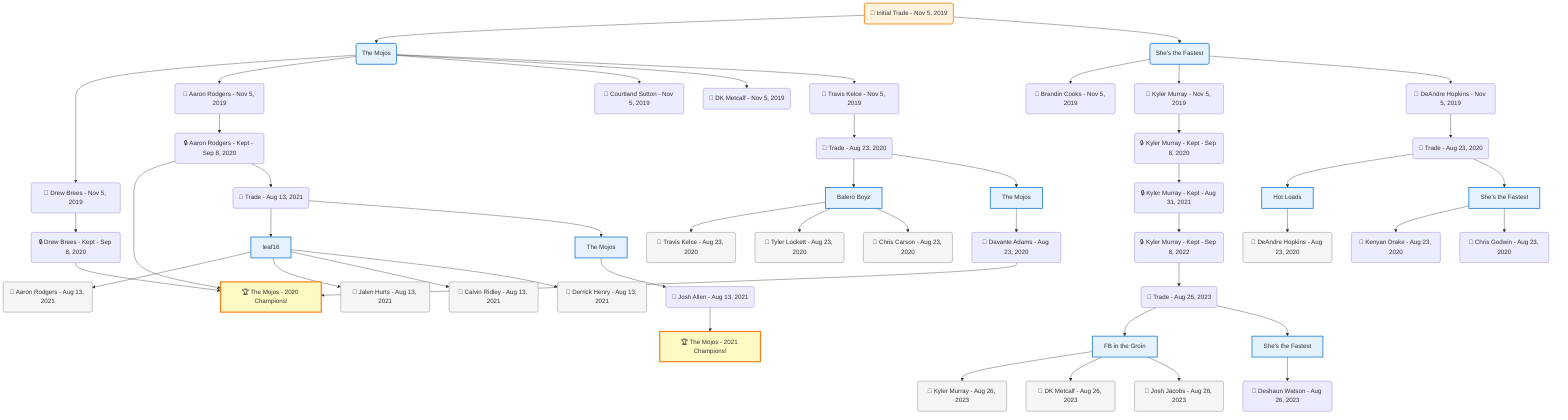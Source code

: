 flowchart TD

    TRADE_MAIN("🔄 Initial Trade - Nov 5, 2019")
    TEAM_1("The Mojos")
    TEAM_2("She's the Fastest")
    NODE_7be406af-761c-4c8e-bc5c-0f25676e9648("🔄 Drew Brees - Nov 5, 2019")
    NODE_0b7b3fb5-6864-4416-9164-e0fc45c99ab7("🔒 Drew Brees - Kept - Sep 8, 2020")
    CHAMP_bbe2d0ad-54cf-4c22-be82-b2a5f262a157_2020["🏆 The Mojos - 2020 Champions!"]
    NODE_5af397d0-26f8-42f1-9c47-64d3f8fe8285("🔄 Aaron Rodgers - Nov 5, 2019")
    NODE_047e0de7-c51b-4c5b-9d83-266f6b01c070("🔒 Aaron Rodgers - Kept - Sep 8, 2020")
    TRADE_e4fccfb4-45d7-4b39-b3fa-3c821d621471_3("🔄 Trade - Aug 13, 2021")
    TEAM_66fb98f4-89a7-45f9-893a-b41d71e6249d_4["leaf16"]
    NODE_6bb3e177-7ff8-41ea-acd8-56f4f56e1b25("🔄 Aaron Rodgers - Aug 13, 2021")
    NODE_5e353109-3472-43ef-a0e0-668c3c5fc77f("🔄 Jalen Hurts - Aug 13, 2021")
    NODE_ef11cc07-e07a-4645-bf87-834813f2a0d8("🔄 Calvin Ridley - Aug 13, 2021")
    NODE_3a3f7e20-ef59-4dec-a510-94df4939aa24("🔄 Derrick Henry - Aug 13, 2021")
    TEAM_bbe2d0ad-54cf-4c22-be82-b2a5f262a157_5["The Mojos"]
    NODE_2ad2f5a6-4438-4752-a150-99aee3abd7df("🔄 Josh Allen - Aug 13, 2021")
    CHAMP_bbe2d0ad-54cf-4c22-be82-b2a5f262a157_2021["🏆 The Mojos - 2021 Champions!"]
    NODE_b4bf3bc1-983b-4554-84ec-7840212803a8("🔄 Brandin Cooks - Nov 5, 2019")
    NODE_be8fa4a3-53ab-4b4d-a635-81eab2bd44a9("🔄 Courtland Sutton - Nov 5, 2019")
    NODE_68cbe36e-1263-4591-b70a-8902c6d0f86b("🔄 Kyler Murray - Nov 5, 2019")
    NODE_7a4e5ab1-ddff-4217-99b4-80b97b2550c0("🔒 Kyler Murray - Kept - Sep 8, 2020")
    NODE_2aaaf3bf-2976-4257-b0f4-b198d1719b17("🔒 Kyler Murray - Kept - Aug 31, 2021")
    NODE_b46f79ff-a9d3-40cf-820d-fd73d6899293("🔒 Kyler Murray - Kept - Sep 8, 2022")
    TRADE_10f0728c-547e-4a2c-b5c6-cc9deec01d7a_6("🔄 Trade - Aug 26, 2023")
    TEAM_f483ecf1-cd17-4991-854b-e52dfc957b45_7["FB in the Groin"]
    NODE_6e064389-09b8-458e-b46b-337eb7318f14("🔄 Kyler Murray - Aug 26, 2023")
    NODE_ee435169-0602-428f-a779-b37ff53dc088("🔄 DK Metcalf - Aug 26, 2023")
    NODE_1ae3fee8-1da4-42d7-aa35-de49ef042a40("🔄 Josh Jacobs - Aug 26, 2023")
    TEAM_4449259f-64af-44fd-9235-1facc0926234_8["She's the Fastest"]
    NODE_5fe28168-367e-40ca-a437-33b34cb5a0fb("🔄 Deshaun Watson - Aug 26, 2023")
    NODE_b67baf67-df27-40d3-9fca-9bcf1039868d("🔄 DeAndre Hopkins - Nov 5, 2019")
    TRADE_3e762486-d9be-47eb-8b4f-c7a7a3f524da_9("🔄 Trade - Aug 23, 2020")
    TEAM_8e9f18ff-62c3-40e8-bb10-32f74cf4ee33_10["Hot Loads"]
    NODE_634ccd28-8ac2-4260-a31f-44769b4637aa("🔄 DeAndre Hopkins - Aug 23, 2020")
    TEAM_4449259f-64af-44fd-9235-1facc0926234_11["She's the Fastest"]
    NODE_eaa082b2-26ff-42a7-84e0-1d53c9a2af29("🔄 Kenyan Drake - Aug 23, 2020")
    NODE_7338af52-9e6f-4277-aeb6-f78afe346197("🔄 Chris Godwin - Aug 23, 2020")
    NODE_a2e35b9f-dfdd-4358-9503-dbda9ce23f28("🔄 DK Metcalf - Nov 5, 2019")
    NODE_b92ddfc1-1e22-41c5-8494-fedbc0a7ed77("🔄 Travis Kelce - Nov 5, 2019")
    TRADE_a74b8747-5f69-41d8-9c4e-6734ac8d7f1f_12("🔄 Trade - Aug 23, 2020")
    TEAM_2feaf03e-fb22-498e-ac8f-e596b6ba7810_13["Balero Boyz"]
    NODE_49662a29-4518-4f4e-9e3f-6e93451a9b81("🔄 Travis Kelce - Aug 23, 2020")
    NODE_da510d43-fcf9-45a7-b393-31f8307f790c("🔄 Tyler Lockett - Aug 23, 2020")
    NODE_e62a406e-ac9b-487c-8b60-f57648ed8c85("🔄 Chris Carson - Aug 23, 2020")
    TEAM_bbe2d0ad-54cf-4c22-be82-b2a5f262a157_14["The Mojos"]
    NODE_095b2baf-5664-4cff-9797-06c0e639366c("🔄 Davante Adams - Aug 23, 2020")

    TRADE_MAIN --> TEAM_1
    TRADE_MAIN --> TEAM_2
    TEAM_1 --> NODE_7be406af-761c-4c8e-bc5c-0f25676e9648
    NODE_7be406af-761c-4c8e-bc5c-0f25676e9648 --> NODE_0b7b3fb5-6864-4416-9164-e0fc45c99ab7
    NODE_0b7b3fb5-6864-4416-9164-e0fc45c99ab7 --> CHAMP_bbe2d0ad-54cf-4c22-be82-b2a5f262a157_2020
    TEAM_1 --> NODE_5af397d0-26f8-42f1-9c47-64d3f8fe8285
    NODE_5af397d0-26f8-42f1-9c47-64d3f8fe8285 --> NODE_047e0de7-c51b-4c5b-9d83-266f6b01c070
    NODE_047e0de7-c51b-4c5b-9d83-266f6b01c070 --> CHAMP_bbe2d0ad-54cf-4c22-be82-b2a5f262a157_2020
    NODE_047e0de7-c51b-4c5b-9d83-266f6b01c070 --> TRADE_e4fccfb4-45d7-4b39-b3fa-3c821d621471_3
    TRADE_e4fccfb4-45d7-4b39-b3fa-3c821d621471_3 --> TEAM_66fb98f4-89a7-45f9-893a-b41d71e6249d_4
    TEAM_66fb98f4-89a7-45f9-893a-b41d71e6249d_4 --> NODE_6bb3e177-7ff8-41ea-acd8-56f4f56e1b25
    TEAM_66fb98f4-89a7-45f9-893a-b41d71e6249d_4 --> NODE_5e353109-3472-43ef-a0e0-668c3c5fc77f
    TEAM_66fb98f4-89a7-45f9-893a-b41d71e6249d_4 --> NODE_ef11cc07-e07a-4645-bf87-834813f2a0d8
    TEAM_66fb98f4-89a7-45f9-893a-b41d71e6249d_4 --> NODE_3a3f7e20-ef59-4dec-a510-94df4939aa24
    TRADE_e4fccfb4-45d7-4b39-b3fa-3c821d621471_3 --> TEAM_bbe2d0ad-54cf-4c22-be82-b2a5f262a157_5
    TEAM_bbe2d0ad-54cf-4c22-be82-b2a5f262a157_5 --> NODE_2ad2f5a6-4438-4752-a150-99aee3abd7df
    NODE_2ad2f5a6-4438-4752-a150-99aee3abd7df --> CHAMP_bbe2d0ad-54cf-4c22-be82-b2a5f262a157_2021
    TEAM_2 --> NODE_b4bf3bc1-983b-4554-84ec-7840212803a8
    TEAM_1 --> NODE_be8fa4a3-53ab-4b4d-a635-81eab2bd44a9
    TEAM_2 --> NODE_68cbe36e-1263-4591-b70a-8902c6d0f86b
    NODE_68cbe36e-1263-4591-b70a-8902c6d0f86b --> NODE_7a4e5ab1-ddff-4217-99b4-80b97b2550c0
    NODE_7a4e5ab1-ddff-4217-99b4-80b97b2550c0 --> NODE_2aaaf3bf-2976-4257-b0f4-b198d1719b17
    NODE_2aaaf3bf-2976-4257-b0f4-b198d1719b17 --> NODE_b46f79ff-a9d3-40cf-820d-fd73d6899293
    NODE_b46f79ff-a9d3-40cf-820d-fd73d6899293 --> TRADE_10f0728c-547e-4a2c-b5c6-cc9deec01d7a_6
    TRADE_10f0728c-547e-4a2c-b5c6-cc9deec01d7a_6 --> TEAM_f483ecf1-cd17-4991-854b-e52dfc957b45_7
    TEAM_f483ecf1-cd17-4991-854b-e52dfc957b45_7 --> NODE_6e064389-09b8-458e-b46b-337eb7318f14
    TEAM_f483ecf1-cd17-4991-854b-e52dfc957b45_7 --> NODE_ee435169-0602-428f-a779-b37ff53dc088
    TEAM_f483ecf1-cd17-4991-854b-e52dfc957b45_7 --> NODE_1ae3fee8-1da4-42d7-aa35-de49ef042a40
    TRADE_10f0728c-547e-4a2c-b5c6-cc9deec01d7a_6 --> TEAM_4449259f-64af-44fd-9235-1facc0926234_8
    TEAM_4449259f-64af-44fd-9235-1facc0926234_8 --> NODE_5fe28168-367e-40ca-a437-33b34cb5a0fb
    TEAM_2 --> NODE_b67baf67-df27-40d3-9fca-9bcf1039868d
    NODE_b67baf67-df27-40d3-9fca-9bcf1039868d --> TRADE_3e762486-d9be-47eb-8b4f-c7a7a3f524da_9
    TRADE_3e762486-d9be-47eb-8b4f-c7a7a3f524da_9 --> TEAM_8e9f18ff-62c3-40e8-bb10-32f74cf4ee33_10
    TEAM_8e9f18ff-62c3-40e8-bb10-32f74cf4ee33_10 --> NODE_634ccd28-8ac2-4260-a31f-44769b4637aa
    TRADE_3e762486-d9be-47eb-8b4f-c7a7a3f524da_9 --> TEAM_4449259f-64af-44fd-9235-1facc0926234_11
    TEAM_4449259f-64af-44fd-9235-1facc0926234_11 --> NODE_eaa082b2-26ff-42a7-84e0-1d53c9a2af29
    TEAM_4449259f-64af-44fd-9235-1facc0926234_11 --> NODE_7338af52-9e6f-4277-aeb6-f78afe346197
    TEAM_1 --> NODE_a2e35b9f-dfdd-4358-9503-dbda9ce23f28
    TEAM_1 --> NODE_b92ddfc1-1e22-41c5-8494-fedbc0a7ed77
    NODE_b92ddfc1-1e22-41c5-8494-fedbc0a7ed77 --> TRADE_a74b8747-5f69-41d8-9c4e-6734ac8d7f1f_12
    TRADE_a74b8747-5f69-41d8-9c4e-6734ac8d7f1f_12 --> TEAM_2feaf03e-fb22-498e-ac8f-e596b6ba7810_13
    TEAM_2feaf03e-fb22-498e-ac8f-e596b6ba7810_13 --> NODE_49662a29-4518-4f4e-9e3f-6e93451a9b81
    TEAM_2feaf03e-fb22-498e-ac8f-e596b6ba7810_13 --> NODE_da510d43-fcf9-45a7-b393-31f8307f790c
    TEAM_2feaf03e-fb22-498e-ac8f-e596b6ba7810_13 --> NODE_e62a406e-ac9b-487c-8b60-f57648ed8c85
    TRADE_a74b8747-5f69-41d8-9c4e-6734ac8d7f1f_12 --> TEAM_bbe2d0ad-54cf-4c22-be82-b2a5f262a157_14
    TEAM_bbe2d0ad-54cf-4c22-be82-b2a5f262a157_14 --> NODE_095b2baf-5664-4cff-9797-06c0e639366c
    NODE_095b2baf-5664-4cff-9797-06c0e639366c --> CHAMP_bbe2d0ad-54cf-4c22-be82-b2a5f262a157_2020

    %% Node styling
    classDef teamNode fill:#e3f2fd,stroke:#1976d2,stroke-width:2px
    classDef tradeNode fill:#fff3e0,stroke:#f57c00,stroke-width:2px
    classDef playerNode fill:#f3e5f5,stroke:#7b1fa2,stroke-width:1px
    classDef nonRootPlayerNode fill:#f5f5f5,stroke:#757575,stroke-width:1px
    classDef endNode fill:#ffebee,stroke:#c62828,stroke-width:2px
    classDef waiverNode fill:#e8f5e8,stroke:#388e3c,stroke-width:2px
    classDef championshipNode fill:#fff9c4,stroke:#f57f17,stroke-width:3px

    class TEAM_1,TEAM_2,TEAM_66fb98f4-89a7-45f9-893a-b41d71e6249d_4,TEAM_bbe2d0ad-54cf-4c22-be82-b2a5f262a157_5,TEAM_f483ecf1-cd17-4991-854b-e52dfc957b45_7,TEAM_4449259f-64af-44fd-9235-1facc0926234_8,TEAM_8e9f18ff-62c3-40e8-bb10-32f74cf4ee33_10,TEAM_4449259f-64af-44fd-9235-1facc0926234_11,TEAM_2feaf03e-fb22-498e-ac8f-e596b6ba7810_13,TEAM_bbe2d0ad-54cf-4c22-be82-b2a5f262a157_14 teamNode
    class CHAMP_bbe2d0ad-54cf-4c22-be82-b2a5f262a157_2020,CHAMP_bbe2d0ad-54cf-4c22-be82-b2a5f262a157_2021 championshipNode
    class NODE_6bb3e177-7ff8-41ea-acd8-56f4f56e1b25,NODE_5e353109-3472-43ef-a0e0-668c3c5fc77f,NODE_ef11cc07-e07a-4645-bf87-834813f2a0d8,NODE_3a3f7e20-ef59-4dec-a510-94df4939aa24,NODE_6e064389-09b8-458e-b46b-337eb7318f14,NODE_ee435169-0602-428f-a779-b37ff53dc088,NODE_1ae3fee8-1da4-42d7-aa35-de49ef042a40,NODE_634ccd28-8ac2-4260-a31f-44769b4637aa,NODE_49662a29-4518-4f4e-9e3f-6e93451a9b81,NODE_da510d43-fcf9-45a7-b393-31f8307f790c,NODE_e62a406e-ac9b-487c-8b60-f57648ed8c85 nonRootPlayerNode
    class TRADE_MAIN tradeNode